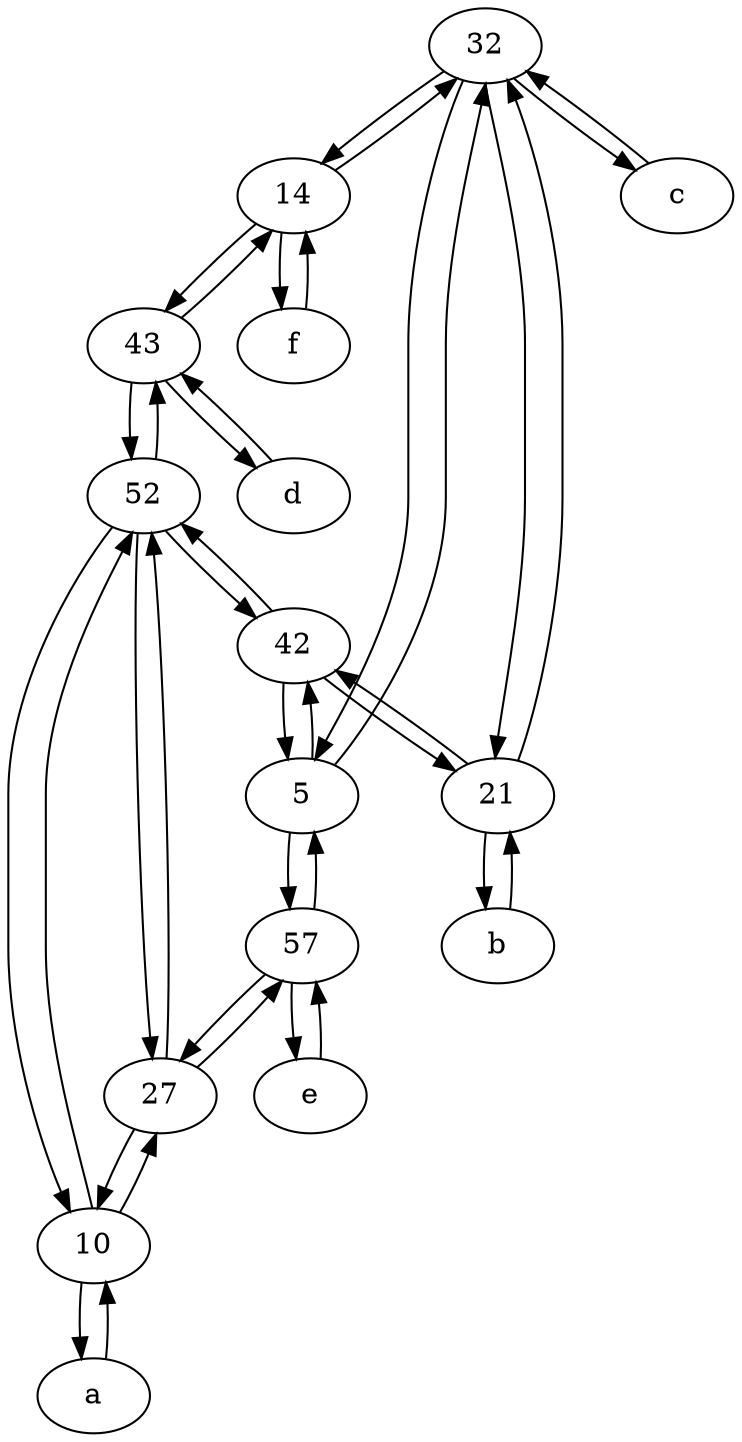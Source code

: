 digraph  {
	32;
	43;
	10;
	27;
	b [pos="50,20!"];
	14;
	42;
	52;
	d [pos="20,30!"];
	5;
	21;
	c [pos="20,10!"];
	a [pos="40,10!"];
	f [pos="15,45!"];
	e [pos="30,50!"];
	57;
	10 -> a;
	52 -> 27;
	5 -> 32;
	43 -> 52;
	43 -> 14;
	14 -> 32;
	a -> 10;
	10 -> 52;
	32 -> c;
	10 -> 27;
	27 -> 10;
	42 -> 5;
	d -> 43;
	5 -> 57;
	e -> 57;
	b -> 21;
	57 -> 27;
	5 -> 42;
	32 -> 21;
	43 -> d;
	52 -> 10;
	14 -> 43;
	52 -> 43;
	21 -> 42;
	52 -> 42;
	27 -> 57;
	27 -> 52;
	42 -> 21;
	32 -> 14;
	57 -> 5;
	21 -> 32;
	42 -> 52;
	32 -> 5;
	14 -> f;
	21 -> b;
	f -> 14;
	57 -> e;
	c -> 32;

	}